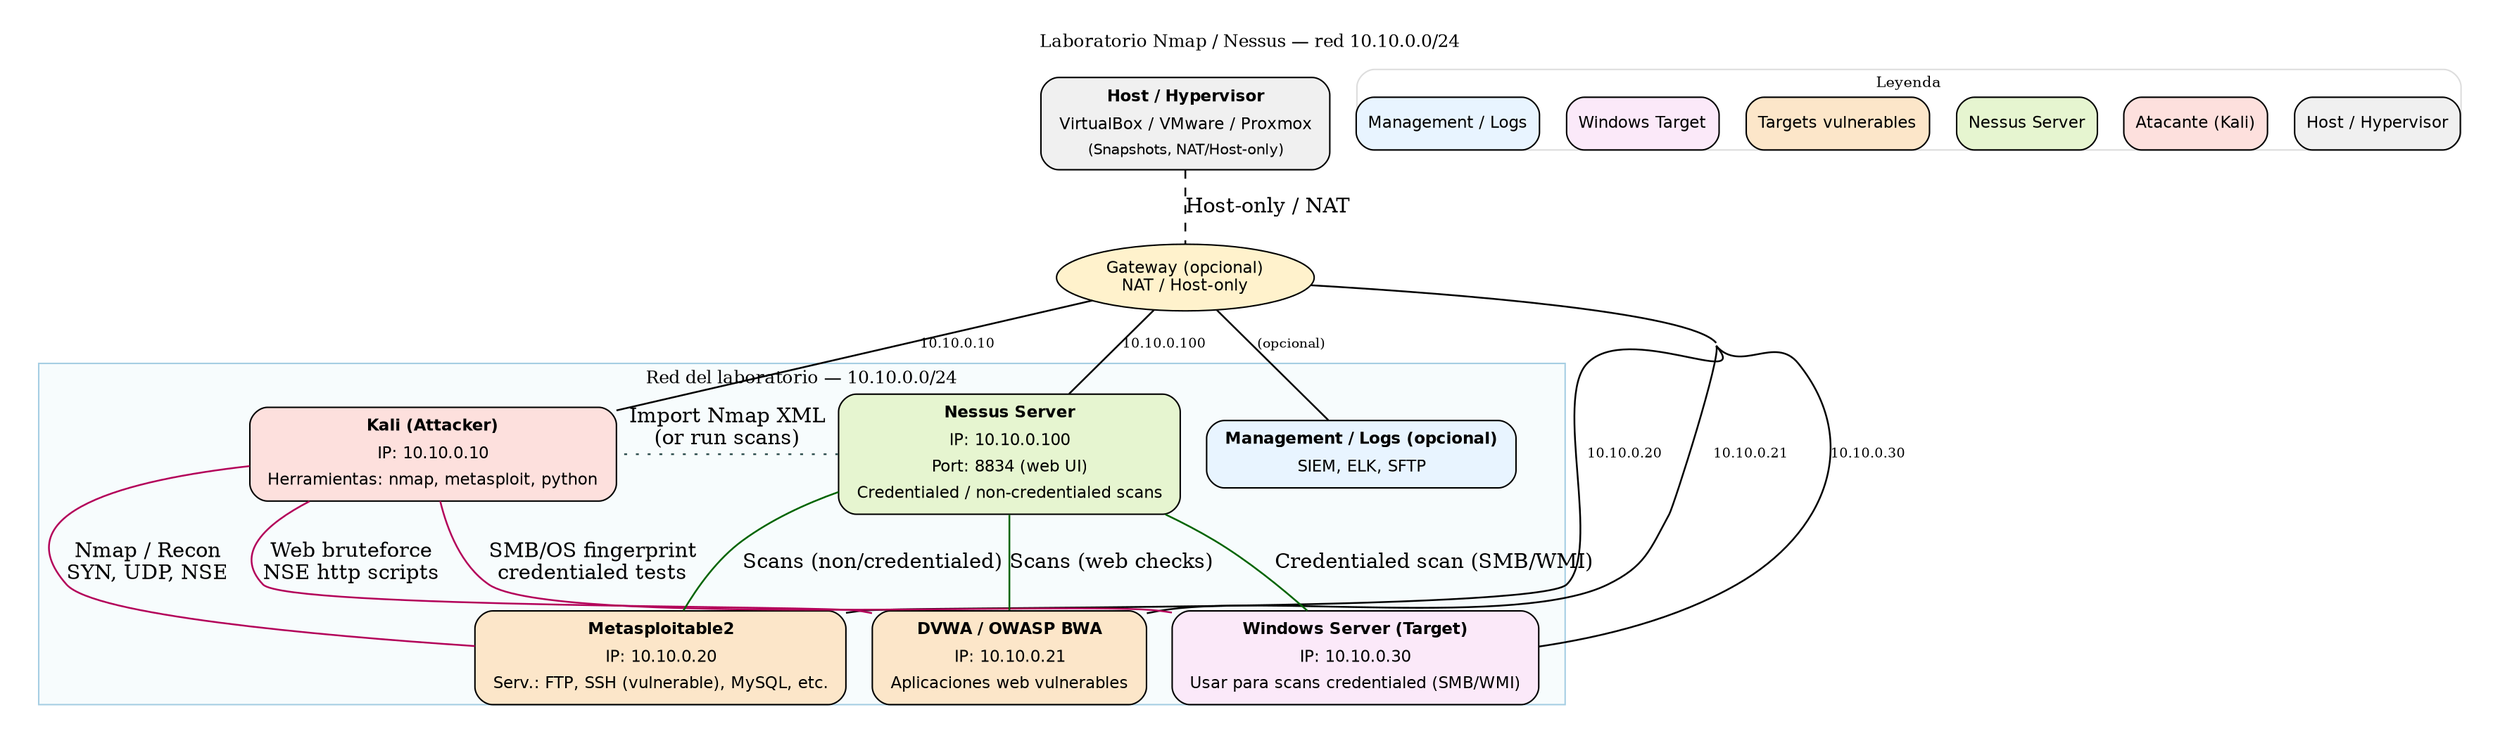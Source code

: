 // lab_nmap_nessus.dot
// Diagrama Graphviz (dot) del laboratorio Nmap / Nessus
graph Lab {
  fontsize=12;
  labelloc="t";
  label="Laboratorio Nmap / Nessus — red 10.10.0.0/24";
  splines=true;
  overlap=false;
  concentrate=true;
  margin=0.2;

  // Estilos generales
  node [fontname="Helvetica" shape=box style="rounded,filled" fontsize=11];
  edge [penwidth=1.2];

  // Host / Hypervisor (fuera del cluster de laboratorio)
  Host [label=<
    <table border="0" cellborder="0" cellspacing="2">
      <tr><td><b>Host / Hypervisor</b></td></tr>
      <tr><td>VirtualBox / VMware / Proxmox</td></tr>
      <tr><td><font point-size="10">(Snapshots, NAT/Host-only)</font></td></tr>
    </table>
  >, fillcolor="#f0f0f0", shape=box];

  // Gateway / NAT (opcional)
  Gateway [label="Gateway (opcional)\nNAT / Host-only", shape=oval, fillcolor="#fff2cc"];

  // Cluster: red del laboratorio
  subgraph cluster_lab {
    label="Red del laboratorio — 10.10.0.0/24";
    color="#a6cee3";
    style="filled";
    fillcolor="#f7fcfd";
    fontsize=12;
    labelloc="t";

    // Attacker
    Kali [label=<
      <table border="0" cellborder="0" cellspacing="2">
        <tr><td><b>Kali (Attacker)</b></td></tr>
        <tr><td>IP: 10.10.0.10</td></tr>
        <tr><td>Herramientas: nmap, metasploit, python</td></tr>
      </table>
    >, fillcolor="#fde0dd"];

    // Nessus
    Nessus [label=<
      <table border="0" cellborder="0" cellspacing="2">
        <tr><td><b>Nessus Server</b></td></tr>
        <tr><td>IP: 10.10.0.100</td></tr>
        <tr><td>Port: 8834 (web UI)</td></tr>
        <tr><td>Credentialed / non-credentialed scans</td></tr>
      </table>
    >, fillcolor="#e6f5d0"];

    // Vulnerable targets
    Metasploitable [label=<
      <table border="0" cellborder="0" cellspacing="2">
        <tr><td><b>Metasploitable2</b></td></tr>
        <tr><td>IP: 10.10.0.20</td></tr>
        <tr><td>Serv.: FTP, SSH (vulnerable), MySQL, etc.</td></tr>
      </table>
    >, fillcolor="#fce6c9"];

    DVWA [label=<
      <table border="0" cellborder="0" cellspacing="2">
        <tr><td><b>DVWA / OWASP BWA</b></td></tr>
        <tr><td>IP: 10.10.0.21</td></tr>
        <tr><td>Aplicaciones web vulnerables</td></tr>
      </table>
    >, fillcolor="#fce6c9"];

    WinServer [label=<
      <table border="0" cellborder="0" cellspacing="2">
        <tr><td><b>Windows Server (Target)</b></td></tr>
        <tr><td>IP: 10.10.0.30</td></tr>
        <tr><td>Usar para scans credentialed (SMB/WMI)</td></tr>
      </table>
    >, fillcolor="#fbe9f9"];

    // Optional: management VM (logs, ELK) - opcional
    Management [label=<
      <table border="0" cellborder="0" cellspacing="2">
        <tr><td><b>Management / Logs (opcional)</b></td></tr>
        <tr><td>SIEM, ELK, SFTP</td></tr>
      </table>
    >, fillcolor="#e8f4ff"];

    // Layout hints
    { rank = same; Kali; Nessus; Management; }
    { rank = same; Metasploitable; DVWA; WinServer; }
  } // end cluster_lab

  // Conexiones físicas / lógicas
  Host -- Gateway [label="Host-only / NAT", style=dashed];
  Gateway -- Kali [label="10.10.0.10", fontsize=9];
  Gateway -- Nessus [label="10.10.0.100", fontsize=9];
  Gateway -- Metasploitable [label="10.10.0.20", fontsize=9];
  Gateway -- DVWA [label="10.10.0.21", fontsize=9];
  Gateway -- WinServer [label="10.10.0.30", fontsize=9];
  Gateway -- Management [label="(opcional)", fontsize=9];

  // Relaciones lógicas destacadas
  Kali -- Metasploitable [label="Nmap / Recon\nSYN, UDP, NSE", color="#b30059"];
  Kali -- DVWA [label="Web bruteforce\nNSE http scripts", color="#b30059"];
  Kali -- WinServer [label="SMB/OS fingerprint\ncredentialed tests", color="#b30059"];
  Nessus -- Metasploitable [label="Scans (non/credentialed)", color="#006400"];
  Nessus -- DVWA [label="Scans (web checks)", color="#006400"];
  Nessus -- WinServer [label="Credentialed scan (SMB/WMI)", color="#006400"];
  Nessus -- Kali [label="Import Nmap XML\n(or run scans)", style=dotted, color="#2f4f4f"];

  // Leyenda simple
  subgraph cluster_legend {
    label="Leyenda";
    fontsize=10;
    style="rounded";
    color="#dddddd";
    legend_host [label="Host / Hypervisor", shape=box, fillcolor="#f0f0f0"];
    legend_attacker [label="Atacante (Kali)", shape=box, fillcolor="#fde0dd"];
    legend_nessus [label="Nessus Server", shape=box, fillcolor="#e6f5d0"];
    legend_target [label="Targets vulnerables", shape=box, fillcolor="#fce6c9"];
    legend_win [label="Windows Target", shape=box, fillcolor="#fbe9f9"];
    legend_mgmt [label="Management / Logs", shape=box, fillcolor="#e8f4ff"];
    { rank = same; legend_host; legend_attacker; legend_nessus; legend_target; legend_win; legend_mgmt; }
  }
}
